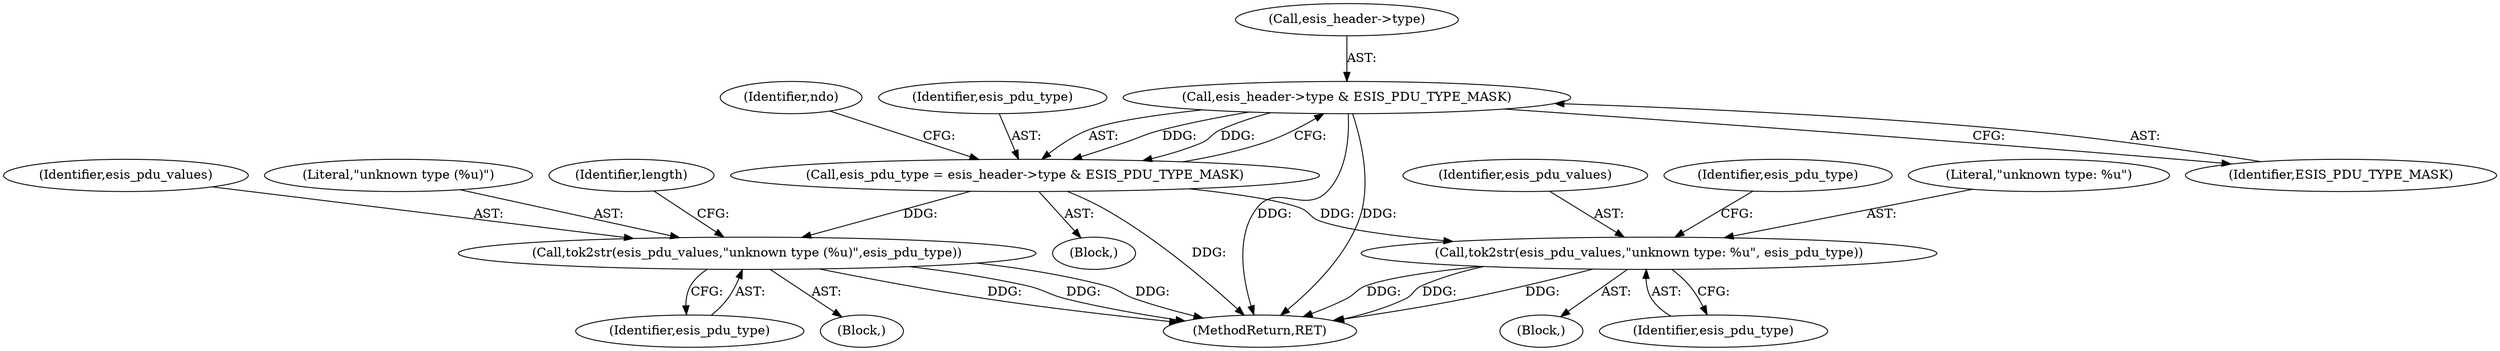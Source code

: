 digraph "0_tcpdump_331530a4076c69bbd2e3214db6ccbe834fb75640@pointer" {
"1000232" [label="(Call,esis_header->type & ESIS_PDU_TYPE_MASK)"];
"1000230" [label="(Call,esis_pdu_type = esis_header->type & ESIS_PDU_TYPE_MASK)"];
"1000257" [label="(Call,tok2str(esis_pdu_values,\"unknown type (%u)\",esis_pdu_type))"];
"1000279" [label="(Call,tok2str(esis_pdu_values,\"unknown type: %u\", esis_pdu_type))"];
"1000868" [label="(MethodReturn,RET)"];
"1000240" [label="(Identifier,ndo)"];
"1000259" [label="(Literal,\"unknown type (%u)\")"];
"1000231" [label="(Identifier,esis_pdu_type)"];
"1000260" [label="(Identifier,esis_pdu_type)"];
"1000280" [label="(Identifier,esis_pdu_values)"];
"1000278" [label="(Block,)"];
"1000261" [label="(Identifier,length)"];
"1000232" [label="(Call,esis_header->type & ESIS_PDU_TYPE_MASK)"];
"1000257" [label="(Call,tok2str(esis_pdu_values,\"unknown type (%u)\",esis_pdu_type))"];
"1000258" [label="(Identifier,esis_pdu_values)"];
"1000236" [label="(Identifier,ESIS_PDU_TYPE_MASK)"];
"1000283" [label="(Identifier,esis_pdu_type)"];
"1000230" [label="(Call,esis_pdu_type = esis_header->type & ESIS_PDU_TYPE_MASK)"];
"1000233" [label="(Call,esis_header->type)"];
"1000279" [label="(Call,tok2str(esis_pdu_values,\"unknown type: %u\", esis_pdu_type))"];
"1000108" [label="(Block,)"];
"1000281" [label="(Literal,\"unknown type: %u\")"];
"1000256" [label="(Block,)"];
"1000282" [label="(Identifier,esis_pdu_type)"];
"1000232" -> "1000230"  [label="AST: "];
"1000232" -> "1000236"  [label="CFG: "];
"1000233" -> "1000232"  [label="AST: "];
"1000236" -> "1000232"  [label="AST: "];
"1000230" -> "1000232"  [label="CFG: "];
"1000232" -> "1000868"  [label="DDG: "];
"1000232" -> "1000868"  [label="DDG: "];
"1000232" -> "1000230"  [label="DDG: "];
"1000232" -> "1000230"  [label="DDG: "];
"1000230" -> "1000108"  [label="AST: "];
"1000231" -> "1000230"  [label="AST: "];
"1000240" -> "1000230"  [label="CFG: "];
"1000230" -> "1000868"  [label="DDG: "];
"1000230" -> "1000257"  [label="DDG: "];
"1000230" -> "1000279"  [label="DDG: "];
"1000257" -> "1000256"  [label="AST: "];
"1000257" -> "1000260"  [label="CFG: "];
"1000258" -> "1000257"  [label="AST: "];
"1000259" -> "1000257"  [label="AST: "];
"1000260" -> "1000257"  [label="AST: "];
"1000261" -> "1000257"  [label="CFG: "];
"1000257" -> "1000868"  [label="DDG: "];
"1000257" -> "1000868"  [label="DDG: "];
"1000257" -> "1000868"  [label="DDG: "];
"1000279" -> "1000278"  [label="AST: "];
"1000279" -> "1000282"  [label="CFG: "];
"1000280" -> "1000279"  [label="AST: "];
"1000281" -> "1000279"  [label="AST: "];
"1000282" -> "1000279"  [label="AST: "];
"1000283" -> "1000279"  [label="CFG: "];
"1000279" -> "1000868"  [label="DDG: "];
"1000279" -> "1000868"  [label="DDG: "];
"1000279" -> "1000868"  [label="DDG: "];
}
